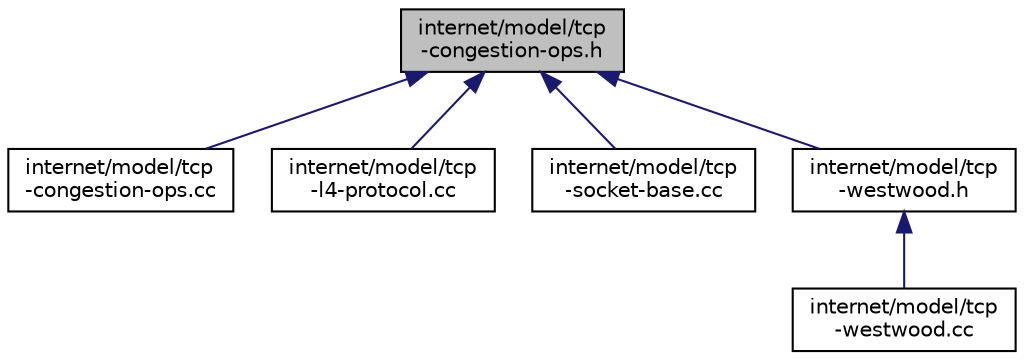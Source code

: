 digraph "internet/model/tcp-congestion-ops.h"
{
  edge [fontname="Helvetica",fontsize="10",labelfontname="Helvetica",labelfontsize="10"];
  node [fontname="Helvetica",fontsize="10",shape=record];
  Node1 [label="internet/model/tcp\l-congestion-ops.h",height=0.2,width=0.4,color="black", fillcolor="grey75", style="filled", fontcolor="black"];
  Node1 -> Node2 [dir="back",color="midnightblue",fontsize="10",style="solid"];
  Node2 [label="internet/model/tcp\l-congestion-ops.cc",height=0.2,width=0.4,color="black", fillcolor="white", style="filled",URL="$d5/dd9/tcp-congestion-ops_8cc.html"];
  Node1 -> Node3 [dir="back",color="midnightblue",fontsize="10",style="solid"];
  Node3 [label="internet/model/tcp\l-l4-protocol.cc",height=0.2,width=0.4,color="black", fillcolor="white", style="filled",URL="$d3/d79/tcp-l4-protocol_8cc.html"];
  Node1 -> Node4 [dir="back",color="midnightblue",fontsize="10",style="solid"];
  Node4 [label="internet/model/tcp\l-socket-base.cc",height=0.2,width=0.4,color="black", fillcolor="white", style="filled",URL="$d6/d1f/tcp-socket-base_8cc.html"];
  Node1 -> Node5 [dir="back",color="midnightblue",fontsize="10",style="solid"];
  Node5 [label="internet/model/tcp\l-westwood.h",height=0.2,width=0.4,color="black", fillcolor="white", style="filled",URL="$d0/da7/tcp-westwood_8h.html"];
  Node5 -> Node6 [dir="back",color="midnightblue",fontsize="10",style="solid"];
  Node6 [label="internet/model/tcp\l-westwood.cc",height=0.2,width=0.4,color="black", fillcolor="white", style="filled",URL="$d6/d91/tcp-westwood_8cc.html"];
}
